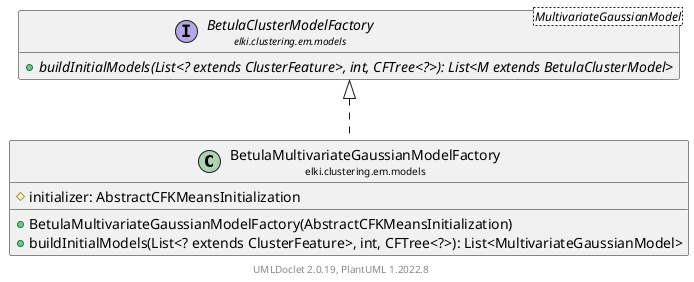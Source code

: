 @startuml
    remove .*\.(Instance|Par|Parameterizer|Factory)$
    set namespaceSeparator none
    hide empty fields
    hide empty methods

    class "<size:14>BetulaMultivariateGaussianModelFactory\n<size:10>elki.clustering.em.models" as elki.clustering.em.models.BetulaMultivariateGaussianModelFactory [[BetulaMultivariateGaussianModelFactory.html]] {
        #initializer: AbstractCFKMeansInitialization
        +BetulaMultivariateGaussianModelFactory(AbstractCFKMeansInitialization)
        +buildInitialModels(List<? extends ClusterFeature>, int, CFTree<?>): List<MultivariateGaussianModel>
    }

    interface "<size:14>BetulaClusterModelFactory\n<size:10>elki.clustering.em.models" as elki.clustering.em.models.BetulaClusterModelFactory<MultivariateGaussianModel> [[BetulaClusterModelFactory.html]] {
        {abstract} +buildInitialModels(List<? extends ClusterFeature>, int, CFTree<?>): List<M extends BetulaClusterModel>
    }
    class "<size:14>BetulaMultivariateGaussianModelFactory.Par\n<size:10>elki.clustering.em.models" as elki.clustering.em.models.BetulaMultivariateGaussianModelFactory.Par [[BetulaMultivariateGaussianModelFactory.Par.html]]

    elki.clustering.em.models.BetulaClusterModelFactory <|.. elki.clustering.em.models.BetulaMultivariateGaussianModelFactory
    elki.clustering.em.models.BetulaMultivariateGaussianModelFactory +-- elki.clustering.em.models.BetulaMultivariateGaussianModelFactory.Par

    center footer UMLDoclet 2.0.19, PlantUML 1.2022.8
@enduml
